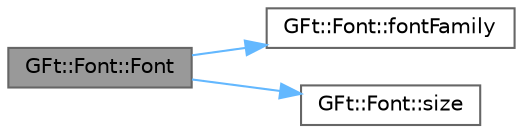 digraph "GFt::Font::Font"
{
 // LATEX_PDF_SIZE
  bgcolor="transparent";
  edge [fontname=Helvetica,fontsize=10,labelfontname=Helvetica,labelfontsize=10];
  node [fontname=Helvetica,fontsize=10,shape=box,height=0.2,width=0.4];
  rankdir="LR";
  Node1 [id="Node000001",label="GFt::Font::Font",height=0.2,width=0.4,color="gray40", fillcolor="grey60", style="filled", fontcolor="black",tooltip="构造函数"];
  Node1 -> Node2 [id="edge1_Node000001_Node000002",color="steelblue1",style="solid",tooltip=" "];
  Node2 [id="Node000002",label="GFt::Font::fontFamily",height=0.2,width=0.4,color="grey40", fillcolor="white", style="filled",URL="$class_g_ft_1_1_font.html#a3d419fb1b74e7499ff04b551c0414289",tooltip="获取字体名称"];
  Node1 -> Node3 [id="edge2_Node000001_Node000003",color="steelblue1",style="solid",tooltip=" "];
  Node3 [id="Node000003",label="GFt::Font::size",height=0.2,width=0.4,color="grey40", fillcolor="white", style="filled",URL="$class_g_ft_1_1_font.html#a7a6e3ff3b4a17dea1f75abbd9bc2a70b",tooltip="获取字体大小"];
}
